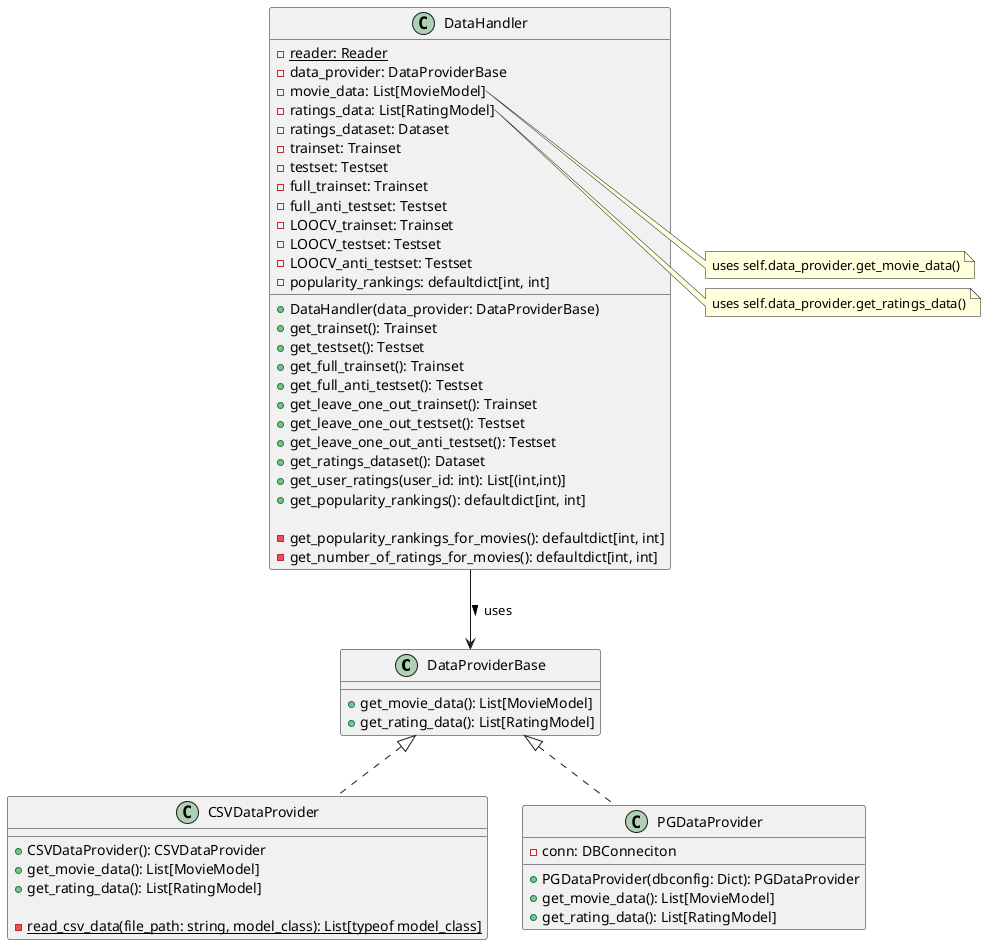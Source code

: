 @startuml
class DataProviderBase{
    + get_movie_data(): List[MovieModel]
    + get_rating_data(): List[RatingModel]
}

class CSVDataProvider implements DataProviderBase{
    + CSVDataProvider(): CSVDataProvider 
    + get_movie_data(): List[MovieModel]
    + get_rating_data(): List[RatingModel]

    {static} - read_csv_data(file_path: string, model_class): List[typeof model_class]
}

class PGDataProvider implements DataProviderBase{
    + PGDataProvider(dbconfig: Dict): PGDataProvider 
    - conn: DBConneciton
    + get_movie_data(): List[MovieModel]
    + get_rating_data(): List[RatingModel]
}

class DataHandler {
    + DataHandler(data_provider: DataProviderBase)
    {static} - reader: Reader
    - data_provider: DataProviderBase
    - movie_data: List[MovieModel]
    - ratings_data: List[RatingModel]
    - ratings_dataset: Dataset
    - trainset: Trainset
    - testset: Testset
    - full_trainset: Trainset
    - full_anti_testset: Testset
    - LOOCV_trainset: Trainset
    - LOOCV_testset: Testset
    - LOOCV_anti_testset: Testset
    - popularity_rankings: defaultdict[int, int]

    + get_trainset(): Trainset 
    + get_testset(): Testset
    + get_full_trainset(): Trainset 
    + get_full_anti_testset(): Testset
    + get_leave_one_out_trainset(): Trainset 
    + get_leave_one_out_testset(): Testset
    + get_leave_one_out_anti_testset(): Testset
    + get_ratings_dataset(): Dataset
    + get_user_ratings(user_id: int): List[(int,int)]
    + get_popularity_rankings(): defaultdict[int, int]

    - get_popularity_rankings_for_movies(): defaultdict[int, int]
    - get_number_of_ratings_for_movies(): defaultdict[int, int]
}

DataHandler --> DataProviderBase: uses >

note right of DataHandler::movie_data
  uses self.data_provider.get_movie_data()
end note

note right of DataHandler::ratings_data
  uses self.data_provider.get_ratings_data()
end note
@enduml